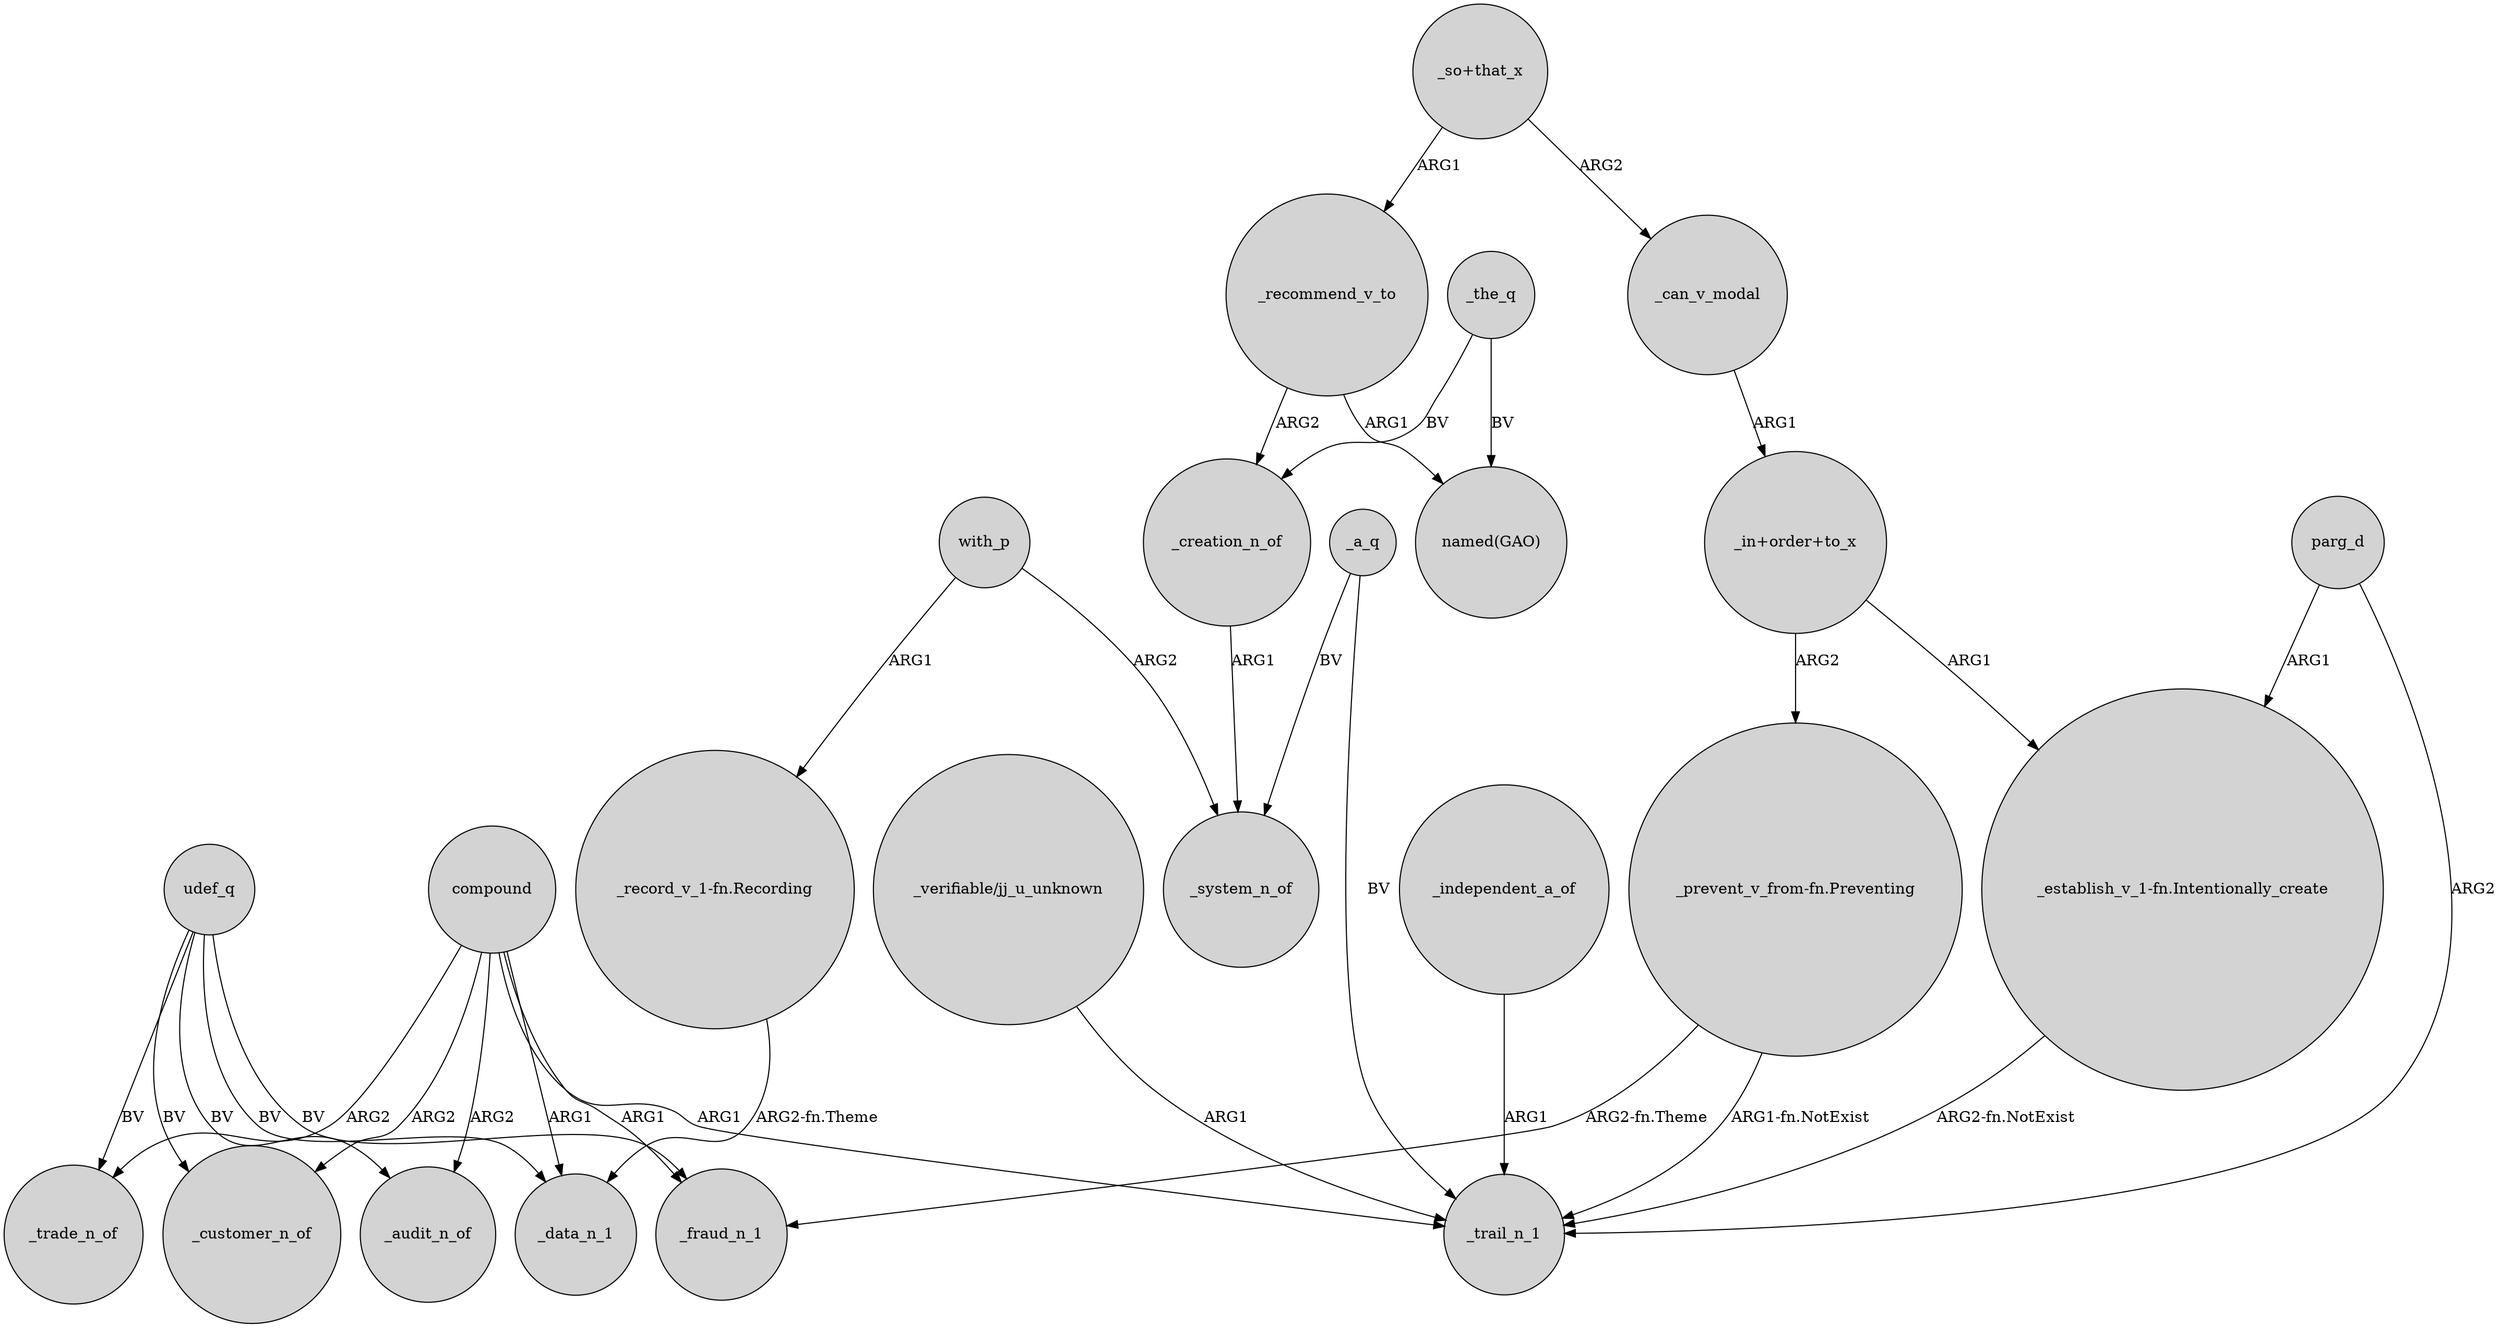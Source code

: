 digraph {
	node [shape=circle style=filled]
	udef_q -> _trade_n_of [label=BV]
	udef_q -> _audit_n_of [label=BV]
	with_p -> _system_n_of [label=ARG2]
	_the_q -> "named(GAO)" [label=BV]
	_a_q -> _trail_n_1 [label=BV]
	_the_q -> _creation_n_of [label=BV]
	compound -> _trail_n_1 [label=ARG1]
	compound -> _data_n_1 [label=ARG1]
	udef_q -> _fraud_n_1 [label=BV]
	parg_d -> "_establish_v_1-fn.Intentionally_create" [label=ARG1]
	udef_q -> _data_n_1 [label=BV]
	"_prevent_v_from-fn.Preventing" -> _trail_n_1 [label="ARG1-fn.NotExist"]
	"_prevent_v_from-fn.Preventing" -> _fraud_n_1 [label="ARG2-fn.Theme"]
	"_establish_v_1-fn.Intentionally_create" -> _trail_n_1 [label="ARG2-fn.NotExist"]
	compound -> _audit_n_of [label=ARG2]
	"_so+that_x" -> _recommend_v_to [label=ARG1]
	compound -> _trade_n_of [label=ARG2]
	"_verifiable/jj_u_unknown" -> _trail_n_1 [label=ARG1]
	udef_q -> _customer_n_of [label=BV]
	"_so+that_x" -> _can_v_modal [label=ARG2]
	_creation_n_of -> _system_n_of [label=ARG1]
	_a_q -> _system_n_of [label=BV]
	with_p -> "_record_v_1-fn.Recording" [label=ARG1]
	_recommend_v_to -> "named(GAO)" [label=ARG1]
	compound -> _fraud_n_1 [label=ARG1]
	_recommend_v_to -> _creation_n_of [label=ARG2]
	"_in+order+to_x" -> "_prevent_v_from-fn.Preventing" [label=ARG2]
	parg_d -> _trail_n_1 [label=ARG2]
	_independent_a_of -> _trail_n_1 [label=ARG1]
	compound -> _customer_n_of [label=ARG2]
	_can_v_modal -> "_in+order+to_x" [label=ARG1]
	"_in+order+to_x" -> "_establish_v_1-fn.Intentionally_create" [label=ARG1]
	"_record_v_1-fn.Recording" -> _data_n_1 [label="ARG2-fn.Theme"]
}
